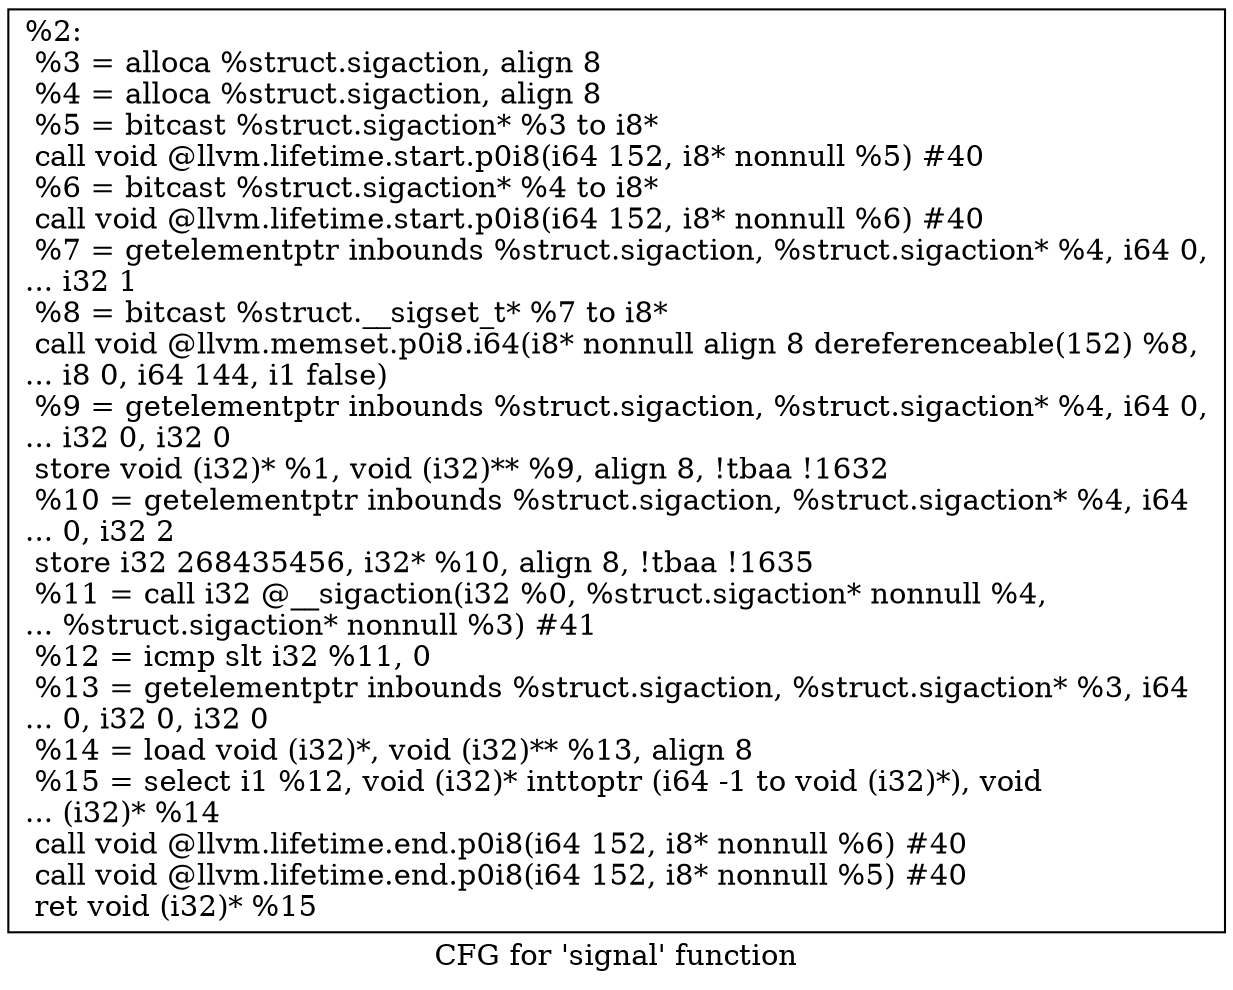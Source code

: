 digraph "CFG for 'signal' function" {
	label="CFG for 'signal' function";

	Node0x1bf7270 [shape=record,label="{%2:\l  %3 = alloca %struct.sigaction, align 8\l  %4 = alloca %struct.sigaction, align 8\l  %5 = bitcast %struct.sigaction* %3 to i8*\l  call void @llvm.lifetime.start.p0i8(i64 152, i8* nonnull %5) #40\l  %6 = bitcast %struct.sigaction* %4 to i8*\l  call void @llvm.lifetime.start.p0i8(i64 152, i8* nonnull %6) #40\l  %7 = getelementptr inbounds %struct.sigaction, %struct.sigaction* %4, i64 0,\l... i32 1\l  %8 = bitcast %struct.__sigset_t* %7 to i8*\l  call void @llvm.memset.p0i8.i64(i8* nonnull align 8 dereferenceable(152) %8,\l... i8 0, i64 144, i1 false)\l  %9 = getelementptr inbounds %struct.sigaction, %struct.sigaction* %4, i64 0,\l... i32 0, i32 0\l  store void (i32)* %1, void (i32)** %9, align 8, !tbaa !1632\l  %10 = getelementptr inbounds %struct.sigaction, %struct.sigaction* %4, i64\l... 0, i32 2\l  store i32 268435456, i32* %10, align 8, !tbaa !1635\l  %11 = call i32 @__sigaction(i32 %0, %struct.sigaction* nonnull %4,\l... %struct.sigaction* nonnull %3) #41\l  %12 = icmp slt i32 %11, 0\l  %13 = getelementptr inbounds %struct.sigaction, %struct.sigaction* %3, i64\l... 0, i32 0, i32 0\l  %14 = load void (i32)*, void (i32)** %13, align 8\l  %15 = select i1 %12, void (i32)* inttoptr (i64 -1 to void (i32)*), void\l... (i32)* %14\l  call void @llvm.lifetime.end.p0i8(i64 152, i8* nonnull %6) #40\l  call void @llvm.lifetime.end.p0i8(i64 152, i8* nonnull %5) #40\l  ret void (i32)* %15\l}"];
}
